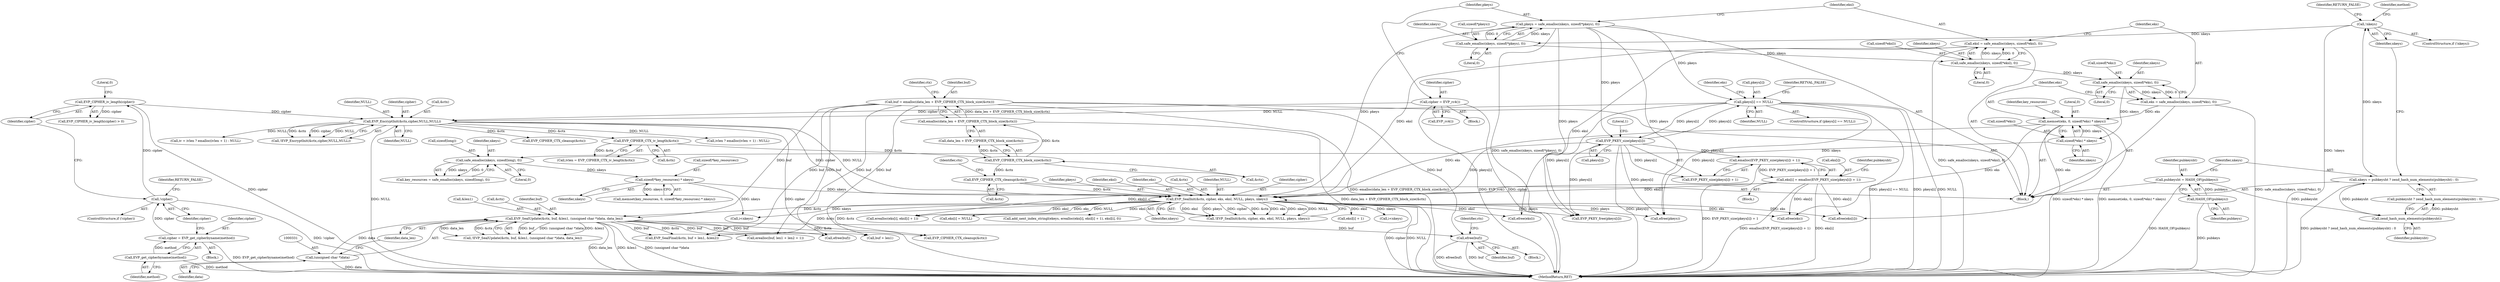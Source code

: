 digraph "0_php_89637c6b41b510c20d262c17483f582f115c66d6@API" {
"1000336" [label="(Call,efree(buf))"];
"1000300" [label="(Call,buf = emalloc(data_len + EVP_CIPHER_CTX_block_size(&ctx)))"];
"1000302" [label="(Call,emalloc(data_len + EVP_CIPHER_CTX_block_size(&ctx)))"];
"1000305" [label="(Call,EVP_CIPHER_CTX_block_size(&ctx))"];
"1000288" [label="(Call,EVP_CIPHER_CTX_iv_length(&ctx))"];
"1000274" [label="(Call,EVP_EncryptInit(&ctx,cipher,NULL,NULL))"];
"1000177" [label="(Call,cipher = EVP_rc4())"];
"1000170" [label="(Call,EVP_CIPHER_iv_length(cipher))"];
"1000164" [label="(Call,!cipher)"];
"1000159" [label="(Call,cipher = EVP_get_cipherbyname(method))"];
"1000161" [label="(Call,EVP_get_cipherbyname(method))"];
"1000247" [label="(Call,pkeys[i] == NULL)"];
"1000180" [label="(Call,pkeys = safe_emalloc(nkeys, sizeof(*pkeys), 0))"];
"1000182" [label="(Call,safe_emalloc(nkeys, sizeof(*pkeys), 0))"];
"1000152" [label="(Call,!nkeys)"];
"1000144" [label="(Call,nkeys = pubkeysht ? zend_hash_num_elements(pubkeysht) : 0)"];
"1000148" [label="(Call,zend_hash_num_elements(pubkeysht))"];
"1000140" [label="(Call,pubkeysht = HASH_OF(pubkeys))"];
"1000142" [label="(Call,HASH_OF(pubkeys))"];
"1000261" [label="(Call,EVP_PKEY_size(pkeys[i]))"];
"1000324" [label="(Call,EVP_SealUpdate(&ctx, buf, &len1, (unsigned char *)data, data_len))"];
"1000314" [label="(Call,EVP_SealInit(&ctx, cipher, eks, eksl, NULL, pkeys, nkeys))"];
"1000308" [label="(Call,EVP_CIPHER_CTX_cleanup(&ctx))"];
"1000204" [label="(Call,memset(eks, 0, sizeof(*eks) * nkeys))"];
"1000196" [label="(Call,eks = safe_emalloc(nkeys, sizeof(*eks), 0))"];
"1000198" [label="(Call,safe_emalloc(nkeys, sizeof(*eks), 0))"];
"1000190" [label="(Call,safe_emalloc(nkeys, sizeof(*eksl), 0))"];
"1000207" [label="(Call,sizeof(*eks) * nkeys)"];
"1000255" [label="(Call,eks[i] = emalloc(EVP_PKEY_size(pkeys[i]) + 1))"];
"1000259" [label="(Call,emalloc(EVP_PKEY_size(pkeys[i]) + 1))"];
"1000188" [label="(Call,eksl = safe_emalloc(nkeys, sizeof(*eksl), 0))"];
"1000222" [label="(Call,sizeof(*key_resources) * nkeys)"];
"1000214" [label="(Call,safe_emalloc(nkeys, sizeof(long), 0))"];
"1000330" [label="(Call,(unsigned char *)data)"];
"1000205" [label="(Identifier,eks)"];
"1000142" [label="(Call,HASH_OF(pubkeys))"];
"1000148" [label="(Call,zend_hash_num_elements(pubkeysht))"];
"1000333" [label="(Identifier,data_len)"];
"1000195" [label="(Literal,0)"];
"1000315" [label="(Call,&ctx)"];
"1000316" [label="(Identifier,ctx)"];
"1000155" [label="(Identifier,RETURN_FALSE)"];
"1000169" [label="(Call,EVP_CIPHER_iv_length(cipher) > 0)"];
"1000345" [label="(Call,buf + len1)"];
"1000320" [label="(Identifier,NULL)"];
"1000293" [label="(Call,ivlen ? emalloc(ivlen + 1) : NULL)"];
"1000328" [label="(Call,&len1)"];
"1000422" [label="(Call,eks[i] = NULL)"];
"1000413" [label="(Call,eksl[i] + 1)"];
"1000218" [label="(Literal,0)"];
"1000152" [label="(Call,!nkeys)"];
"1000317" [label="(Identifier,cipher)"];
"1000259" [label="(Call,emalloc(EVP_PKEY_size(pkeys[i]) + 1))"];
"1000219" [label="(Call,memset(key_resources, 0, sizeof(*key_resources) * nkeys))"];
"1000161" [label="(Call,EVP_get_cipherbyname(method))"];
"1000334" [label="(Block,)"];
"1000177" [label="(Call,cipher = EVP_rc4())"];
"1000305" [label="(Call,EVP_CIPHER_CTX_block_size(&ctx))"];
"1000204" [label="(Call,memset(eks, 0, sizeof(*eks) * nkeys))"];
"1000107" [label="(Block,)"];
"1000248" [label="(Call,pkeys[i])"];
"1000207" [label="(Call,sizeof(*eks) * nkeys)"];
"1000392" [label="(Call,i<nkeys)"];
"1000291" [label="(Call,iv = ivlen ? emalloc(ivlen + 1) : NULL)"];
"1000498" [label="(Call,efree(eksl))"];
"1000273" [label="(Call,!EVP_EncryptInit(&ctx,cipher,NULL,NULL))"];
"1000407" [label="(Call,add_next_index_stringl(ekeys, erealloc(eks[i], eksl[i] + 1), eksl[i], 0))"];
"1000191" [label="(Identifier,nkeys)"];
"1000167" [label="(Identifier,RETURN_FALSE)"];
"1000157" [label="(Identifier,method)"];
"1000251" [label="(Identifier,NULL)"];
"1000172" [label="(Literal,0)"];
"1000300" [label="(Call,buf = emalloc(data_len + EVP_CIPHER_CTX_block_size(&ctx)))"];
"1000368" [label="(Call,erealloc(buf, len1 + len2 + 1))"];
"1000336" [label="(Call,efree(buf))"];
"1000190" [label="(Call,safe_emalloc(nkeys, sizeof(*eksl), 0))"];
"1000321" [label="(Identifier,pkeys)"];
"1000176" [label="(Block,)"];
"1000182" [label="(Call,safe_emalloc(nkeys, sizeof(*pkeys), 0))"];
"1000253" [label="(Identifier,RETVAL_FALSE)"];
"1000203" [label="(Literal,0)"];
"1000496" [label="(Call,efree(eks))"];
"1000342" [label="(Call,EVP_SealFinal(&ctx, buf + len1, &len2))"];
"1000211" [label="(Identifier,nkeys)"];
"1000171" [label="(Identifier,cipher)"];
"1000323" [label="(Call,!EVP_SealUpdate(&ctx, buf, &len1, (unsigned char *)data, data_len))"];
"1000162" [label="(Identifier,method)"];
"1000187" [label="(Literal,0)"];
"1000200" [label="(Call,sizeof(*eks))"];
"1000267" [label="(Identifier,pubkeysht)"];
"1000288" [label="(Call,EVP_CIPHER_CTX_iv_length(&ctx))"];
"1000337" [label="(Identifier,buf)"];
"1000153" [label="(Identifier,nkeys)"];
"1000160" [label="(Identifier,cipher)"];
"1000164" [label="(Call,!cipher)"];
"1000222" [label="(Call,sizeof(*key_resources) * nkeys)"];
"1000165" [label="(Identifier,cipher)"];
"1000199" [label="(Identifier,nkeys)"];
"1000146" [label="(Call,pubkeysht ? zend_hash_num_elements(pubkeysht) : 0)"];
"1000255" [label="(Call,eks[i] = emalloc(EVP_PKEY_size(pkeys[i]) + 1))"];
"1000314" [label="(Call,EVP_SealInit(&ctx, cipher, eks, eksl, NULL, pkeys, nkeys))"];
"1000188" [label="(Call,eksl = safe_emalloc(nkeys, sizeof(*eksl), 0))"];
"1000197" [label="(Identifier,eks)"];
"1000306" [label="(Call,&ctx)"];
"1000274" [label="(Call,EVP_EncryptInit(&ctx,cipher,NULL,NULL))"];
"1000330" [label="(Call,(unsigned char *)data)"];
"1000325" [label="(Call,&ctx)"];
"1000301" [label="(Identifier,buf)"];
"1000327" [label="(Identifier,buf)"];
"1000322" [label="(Identifier,nkeys)"];
"1000226" [label="(Identifier,nkeys)"];
"1000170" [label="(Call,EVP_CIPHER_iv_length(cipher))"];
"1000206" [label="(Literal,0)"];
"1000277" [label="(Identifier,cipher)"];
"1000159" [label="(Call,cipher = EVP_get_cipherbyname(method))"];
"1000192" [label="(Call,sizeof(*eksl))"];
"1000140" [label="(Call,pubkeysht = HASH_OF(pubkeys))"];
"1000257" [label="(Identifier,eks)"];
"1000145" [label="(Identifier,nkeys)"];
"1000265" [label="(Literal,1)"];
"1000181" [label="(Identifier,pkeys)"];
"1000180" [label="(Call,pkeys = safe_emalloc(nkeys, sizeof(*pkeys), 0))"];
"1000262" [label="(Call,pkeys[i])"];
"1000455" [label="(Call,efree(buf))"];
"1000215" [label="(Identifier,nkeys)"];
"1000319" [label="(Identifier,eksl)"];
"1000198" [label="(Call,safe_emalloc(nkeys, sizeof(*eks), 0))"];
"1000286" [label="(Call,ivlen = EVP_CIPHER_CTX_iv_length(&ctx))"];
"1000338" [label="(Call,EVP_CIPHER_CTX_cleanup(&ctx))"];
"1000158" [label="(Block,)"];
"1000469" [label="(Call,i<nkeys)"];
"1000279" [label="(Identifier,NULL)"];
"1000214" [label="(Call,safe_emalloc(nkeys, sizeof(long), 0))"];
"1000282" [label="(Call,EVP_CIPHER_CTX_cleanup(&ctx))"];
"1000189" [label="(Identifier,eksl)"];
"1000260" [label="(Call,EVP_PKEY_size(pkeys[i]) + 1)"];
"1000246" [label="(ControlStructure,if (pkeys[i] == NULL))"];
"1000309" [label="(Call,&ctx)"];
"1000245" [label="(Block,)"];
"1000261" [label="(Call,EVP_PKEY_size(pkeys[i]))"];
"1000340" [label="(Identifier,ctx)"];
"1000208" [label="(Call,sizeof(*eks))"];
"1000275" [label="(Call,&ctx)"];
"1000163" [label="(ControlStructure,if (!cipher))"];
"1000278" [label="(Identifier,NULL)"];
"1000149" [label="(Identifier,pubkeysht)"];
"1000318" [label="(Identifier,eks)"];
"1000196" [label="(Call,eks = safe_emalloc(nkeys, sizeof(*eks), 0))"];
"1000256" [label="(Call,eks[i])"];
"1000504" [label="(MethodReturn,RET)"];
"1000302" [label="(Call,emalloc(data_len + EVP_CIPHER_CTX_block_size(&ctx)))"];
"1000179" [label="(Call,EVP_rc4())"];
"1000216" [label="(Call,sizeof(long))"];
"1000409" [label="(Call,erealloc(eks[i], eksl[i] + 1))"];
"1000483" [label="(Call,EVP_PKEY_free(pkeys[i]))"];
"1000178" [label="(Identifier,cipher)"];
"1000213" [label="(Identifier,key_resources)"];
"1000313" [label="(Call,!EVP_SealInit(&ctx, cipher, eks, eksl, NULL, pkeys, nkeys))"];
"1000324" [label="(Call,EVP_SealUpdate(&ctx, buf, &len1, (unsigned char *)data, data_len))"];
"1000308" [label="(Call,EVP_CIPHER_CTX_cleanup(&ctx))"];
"1000151" [label="(ControlStructure,if (!nkeys))"];
"1000144" [label="(Call,nkeys = pubkeysht ? zend_hash_num_elements(pubkeysht) : 0)"];
"1000143" [label="(Identifier,pubkeys)"];
"1000289" [label="(Call,&ctx)"];
"1000212" [label="(Call,key_resources = safe_emalloc(nkeys, sizeof(long), 0))"];
"1000141" [label="(Identifier,pubkeysht)"];
"1000310" [label="(Identifier,ctx)"];
"1000332" [label="(Identifier,data)"];
"1000492" [label="(Call,efree(eks[i]))"];
"1000303" [label="(Call,data_len + EVP_CIPHER_CTX_block_size(&ctx))"];
"1000500" [label="(Call,efree(pkeys))"];
"1000247" [label="(Call,pkeys[i] == NULL)"];
"1000184" [label="(Call,sizeof(*pkeys))"];
"1000223" [label="(Call,sizeof(*key_resources))"];
"1000183" [label="(Identifier,nkeys)"];
"1000336" -> "1000334"  [label="AST: "];
"1000336" -> "1000337"  [label="CFG: "];
"1000337" -> "1000336"  [label="AST: "];
"1000340" -> "1000336"  [label="CFG: "];
"1000336" -> "1000504"  [label="DDG: efree(buf)"];
"1000336" -> "1000504"  [label="DDG: buf"];
"1000300" -> "1000336"  [label="DDG: buf"];
"1000324" -> "1000336"  [label="DDG: buf"];
"1000300" -> "1000107"  [label="AST: "];
"1000300" -> "1000302"  [label="CFG: "];
"1000301" -> "1000300"  [label="AST: "];
"1000302" -> "1000300"  [label="AST: "];
"1000310" -> "1000300"  [label="CFG: "];
"1000300" -> "1000504"  [label="DDG: emalloc(data_len + EVP_CIPHER_CTX_block_size(&ctx))"];
"1000302" -> "1000300"  [label="DDG: data_len + EVP_CIPHER_CTX_block_size(&ctx)"];
"1000300" -> "1000324"  [label="DDG: buf"];
"1000300" -> "1000342"  [label="DDG: buf"];
"1000300" -> "1000345"  [label="DDG: buf"];
"1000300" -> "1000368"  [label="DDG: buf"];
"1000300" -> "1000455"  [label="DDG: buf"];
"1000302" -> "1000303"  [label="CFG: "];
"1000303" -> "1000302"  [label="AST: "];
"1000302" -> "1000504"  [label="DDG: data_len + EVP_CIPHER_CTX_block_size(&ctx)"];
"1000305" -> "1000302"  [label="DDG: &ctx"];
"1000305" -> "1000303"  [label="AST: "];
"1000305" -> "1000306"  [label="CFG: "];
"1000306" -> "1000305"  [label="AST: "];
"1000303" -> "1000305"  [label="CFG: "];
"1000305" -> "1000303"  [label="DDG: &ctx"];
"1000288" -> "1000305"  [label="DDG: &ctx"];
"1000305" -> "1000308"  [label="DDG: &ctx"];
"1000288" -> "1000286"  [label="AST: "];
"1000288" -> "1000289"  [label="CFG: "];
"1000289" -> "1000288"  [label="AST: "];
"1000286" -> "1000288"  [label="CFG: "];
"1000288" -> "1000286"  [label="DDG: &ctx"];
"1000274" -> "1000288"  [label="DDG: &ctx"];
"1000274" -> "1000273"  [label="AST: "];
"1000274" -> "1000279"  [label="CFG: "];
"1000275" -> "1000274"  [label="AST: "];
"1000277" -> "1000274"  [label="AST: "];
"1000278" -> "1000274"  [label="AST: "];
"1000279" -> "1000274"  [label="AST: "];
"1000273" -> "1000274"  [label="CFG: "];
"1000274" -> "1000504"  [label="DDG: NULL"];
"1000274" -> "1000504"  [label="DDG: cipher"];
"1000274" -> "1000273"  [label="DDG: &ctx"];
"1000274" -> "1000273"  [label="DDG: cipher"];
"1000274" -> "1000273"  [label="DDG: NULL"];
"1000177" -> "1000274"  [label="DDG: cipher"];
"1000170" -> "1000274"  [label="DDG: cipher"];
"1000247" -> "1000274"  [label="DDG: NULL"];
"1000274" -> "1000282"  [label="DDG: &ctx"];
"1000274" -> "1000291"  [label="DDG: NULL"];
"1000274" -> "1000293"  [label="DDG: NULL"];
"1000274" -> "1000314"  [label="DDG: cipher"];
"1000274" -> "1000314"  [label="DDG: NULL"];
"1000177" -> "1000176"  [label="AST: "];
"1000177" -> "1000179"  [label="CFG: "];
"1000178" -> "1000177"  [label="AST: "];
"1000179" -> "1000177"  [label="AST: "];
"1000181" -> "1000177"  [label="CFG: "];
"1000177" -> "1000504"  [label="DDG: cipher"];
"1000177" -> "1000504"  [label="DDG: EVP_rc4()"];
"1000170" -> "1000169"  [label="AST: "];
"1000170" -> "1000171"  [label="CFG: "];
"1000171" -> "1000170"  [label="AST: "];
"1000172" -> "1000170"  [label="CFG: "];
"1000170" -> "1000504"  [label="DDG: cipher"];
"1000170" -> "1000169"  [label="DDG: cipher"];
"1000164" -> "1000170"  [label="DDG: cipher"];
"1000164" -> "1000163"  [label="AST: "];
"1000164" -> "1000165"  [label="CFG: "];
"1000165" -> "1000164"  [label="AST: "];
"1000167" -> "1000164"  [label="CFG: "];
"1000171" -> "1000164"  [label="CFG: "];
"1000164" -> "1000504"  [label="DDG: !cipher"];
"1000159" -> "1000164"  [label="DDG: cipher"];
"1000159" -> "1000158"  [label="AST: "];
"1000159" -> "1000161"  [label="CFG: "];
"1000160" -> "1000159"  [label="AST: "];
"1000161" -> "1000159"  [label="AST: "];
"1000165" -> "1000159"  [label="CFG: "];
"1000159" -> "1000504"  [label="DDG: EVP_get_cipherbyname(method)"];
"1000161" -> "1000159"  [label="DDG: method"];
"1000161" -> "1000162"  [label="CFG: "];
"1000162" -> "1000161"  [label="AST: "];
"1000161" -> "1000504"  [label="DDG: method"];
"1000247" -> "1000246"  [label="AST: "];
"1000247" -> "1000251"  [label="CFG: "];
"1000248" -> "1000247"  [label="AST: "];
"1000251" -> "1000247"  [label="AST: "];
"1000253" -> "1000247"  [label="CFG: "];
"1000257" -> "1000247"  [label="CFG: "];
"1000247" -> "1000504"  [label="DDG: pkeys[i]"];
"1000247" -> "1000504"  [label="DDG: NULL"];
"1000247" -> "1000504"  [label="DDG: pkeys[i] == NULL"];
"1000180" -> "1000247"  [label="DDG: pkeys"];
"1000261" -> "1000247"  [label="DDG: pkeys[i]"];
"1000247" -> "1000261"  [label="DDG: pkeys[i]"];
"1000247" -> "1000483"  [label="DDG: pkeys[i]"];
"1000247" -> "1000500"  [label="DDG: pkeys[i]"];
"1000180" -> "1000107"  [label="AST: "];
"1000180" -> "1000182"  [label="CFG: "];
"1000181" -> "1000180"  [label="AST: "];
"1000182" -> "1000180"  [label="AST: "];
"1000189" -> "1000180"  [label="CFG: "];
"1000180" -> "1000504"  [label="DDG: safe_emalloc(nkeys, sizeof(*pkeys), 0)"];
"1000182" -> "1000180"  [label="DDG: nkeys"];
"1000182" -> "1000180"  [label="DDG: 0"];
"1000180" -> "1000261"  [label="DDG: pkeys"];
"1000180" -> "1000314"  [label="DDG: pkeys"];
"1000180" -> "1000483"  [label="DDG: pkeys"];
"1000180" -> "1000500"  [label="DDG: pkeys"];
"1000182" -> "1000187"  [label="CFG: "];
"1000183" -> "1000182"  [label="AST: "];
"1000184" -> "1000182"  [label="AST: "];
"1000187" -> "1000182"  [label="AST: "];
"1000152" -> "1000182"  [label="DDG: nkeys"];
"1000182" -> "1000190"  [label="DDG: nkeys"];
"1000152" -> "1000151"  [label="AST: "];
"1000152" -> "1000153"  [label="CFG: "];
"1000153" -> "1000152"  [label="AST: "];
"1000155" -> "1000152"  [label="CFG: "];
"1000157" -> "1000152"  [label="CFG: "];
"1000152" -> "1000504"  [label="DDG: !nkeys"];
"1000144" -> "1000152"  [label="DDG: nkeys"];
"1000144" -> "1000107"  [label="AST: "];
"1000144" -> "1000146"  [label="CFG: "];
"1000145" -> "1000144"  [label="AST: "];
"1000146" -> "1000144"  [label="AST: "];
"1000153" -> "1000144"  [label="CFG: "];
"1000144" -> "1000504"  [label="DDG: pubkeysht ? zend_hash_num_elements(pubkeysht) : 0"];
"1000148" -> "1000144"  [label="DDG: pubkeysht"];
"1000148" -> "1000146"  [label="AST: "];
"1000148" -> "1000149"  [label="CFG: "];
"1000149" -> "1000148"  [label="AST: "];
"1000146" -> "1000148"  [label="CFG: "];
"1000148" -> "1000146"  [label="DDG: pubkeysht"];
"1000140" -> "1000148"  [label="DDG: pubkeysht"];
"1000140" -> "1000107"  [label="AST: "];
"1000140" -> "1000142"  [label="CFG: "];
"1000141" -> "1000140"  [label="AST: "];
"1000142" -> "1000140"  [label="AST: "];
"1000145" -> "1000140"  [label="CFG: "];
"1000140" -> "1000504"  [label="DDG: HASH_OF(pubkeys)"];
"1000142" -> "1000140"  [label="DDG: pubkeys"];
"1000142" -> "1000143"  [label="CFG: "];
"1000143" -> "1000142"  [label="AST: "];
"1000142" -> "1000504"  [label="DDG: pubkeys"];
"1000261" -> "1000260"  [label="AST: "];
"1000261" -> "1000262"  [label="CFG: "];
"1000262" -> "1000261"  [label="AST: "];
"1000265" -> "1000261"  [label="CFG: "];
"1000261" -> "1000504"  [label="DDG: pkeys[i]"];
"1000261" -> "1000259"  [label="DDG: pkeys[i]"];
"1000261" -> "1000260"  [label="DDG: pkeys[i]"];
"1000261" -> "1000314"  [label="DDG: pkeys[i]"];
"1000261" -> "1000483"  [label="DDG: pkeys[i]"];
"1000261" -> "1000500"  [label="DDG: pkeys[i]"];
"1000324" -> "1000323"  [label="AST: "];
"1000324" -> "1000333"  [label="CFG: "];
"1000325" -> "1000324"  [label="AST: "];
"1000327" -> "1000324"  [label="AST: "];
"1000328" -> "1000324"  [label="AST: "];
"1000330" -> "1000324"  [label="AST: "];
"1000333" -> "1000324"  [label="AST: "];
"1000323" -> "1000324"  [label="CFG: "];
"1000324" -> "1000504"  [label="DDG: data_len"];
"1000324" -> "1000504"  [label="DDG: &len1"];
"1000324" -> "1000504"  [label="DDG: (unsigned char *)data"];
"1000324" -> "1000323"  [label="DDG: buf"];
"1000324" -> "1000323"  [label="DDG: (unsigned char *)data"];
"1000324" -> "1000323"  [label="DDG: &len1"];
"1000324" -> "1000323"  [label="DDG: data_len"];
"1000324" -> "1000323"  [label="DDG: &ctx"];
"1000314" -> "1000324"  [label="DDG: &ctx"];
"1000330" -> "1000324"  [label="DDG: data"];
"1000324" -> "1000338"  [label="DDG: &ctx"];
"1000324" -> "1000342"  [label="DDG: &ctx"];
"1000324" -> "1000342"  [label="DDG: buf"];
"1000324" -> "1000345"  [label="DDG: buf"];
"1000324" -> "1000368"  [label="DDG: buf"];
"1000324" -> "1000455"  [label="DDG: buf"];
"1000314" -> "1000313"  [label="AST: "];
"1000314" -> "1000322"  [label="CFG: "];
"1000315" -> "1000314"  [label="AST: "];
"1000317" -> "1000314"  [label="AST: "];
"1000318" -> "1000314"  [label="AST: "];
"1000319" -> "1000314"  [label="AST: "];
"1000320" -> "1000314"  [label="AST: "];
"1000321" -> "1000314"  [label="AST: "];
"1000322" -> "1000314"  [label="AST: "];
"1000313" -> "1000314"  [label="CFG: "];
"1000314" -> "1000504"  [label="DDG: NULL"];
"1000314" -> "1000504"  [label="DDG: cipher"];
"1000314" -> "1000313"  [label="DDG: eksl"];
"1000314" -> "1000313"  [label="DDG: pkeys"];
"1000314" -> "1000313"  [label="DDG: cipher"];
"1000314" -> "1000313"  [label="DDG: &ctx"];
"1000314" -> "1000313"  [label="DDG: eks"];
"1000314" -> "1000313"  [label="DDG: nkeys"];
"1000314" -> "1000313"  [label="DDG: NULL"];
"1000308" -> "1000314"  [label="DDG: &ctx"];
"1000204" -> "1000314"  [label="DDG: eks"];
"1000255" -> "1000314"  [label="DDG: eks[i]"];
"1000188" -> "1000314"  [label="DDG: eksl"];
"1000222" -> "1000314"  [label="DDG: nkeys"];
"1000314" -> "1000338"  [label="DDG: &ctx"];
"1000314" -> "1000342"  [label="DDG: &ctx"];
"1000314" -> "1000392"  [label="DDG: nkeys"];
"1000314" -> "1000409"  [label="DDG: eks"];
"1000314" -> "1000409"  [label="DDG: eksl"];
"1000314" -> "1000413"  [label="DDG: eksl"];
"1000314" -> "1000407"  [label="DDG: eksl"];
"1000314" -> "1000422"  [label="DDG: NULL"];
"1000314" -> "1000469"  [label="DDG: nkeys"];
"1000314" -> "1000483"  [label="DDG: pkeys"];
"1000314" -> "1000492"  [label="DDG: eks"];
"1000314" -> "1000496"  [label="DDG: eks"];
"1000314" -> "1000498"  [label="DDG: eksl"];
"1000314" -> "1000500"  [label="DDG: pkeys"];
"1000308" -> "1000107"  [label="AST: "];
"1000308" -> "1000309"  [label="CFG: "];
"1000309" -> "1000308"  [label="AST: "];
"1000316" -> "1000308"  [label="CFG: "];
"1000204" -> "1000107"  [label="AST: "];
"1000204" -> "1000207"  [label="CFG: "];
"1000205" -> "1000204"  [label="AST: "];
"1000206" -> "1000204"  [label="AST: "];
"1000207" -> "1000204"  [label="AST: "];
"1000213" -> "1000204"  [label="CFG: "];
"1000204" -> "1000504"  [label="DDG: sizeof(*eks) * nkeys"];
"1000204" -> "1000504"  [label="DDG: memset(eks, 0, sizeof(*eks) * nkeys)"];
"1000196" -> "1000204"  [label="DDG: eks"];
"1000207" -> "1000204"  [label="DDG: nkeys"];
"1000204" -> "1000492"  [label="DDG: eks"];
"1000204" -> "1000496"  [label="DDG: eks"];
"1000196" -> "1000107"  [label="AST: "];
"1000196" -> "1000198"  [label="CFG: "];
"1000197" -> "1000196"  [label="AST: "];
"1000198" -> "1000196"  [label="AST: "];
"1000205" -> "1000196"  [label="CFG: "];
"1000196" -> "1000504"  [label="DDG: safe_emalloc(nkeys, sizeof(*eks), 0)"];
"1000198" -> "1000196"  [label="DDG: nkeys"];
"1000198" -> "1000196"  [label="DDG: 0"];
"1000198" -> "1000203"  [label="CFG: "];
"1000199" -> "1000198"  [label="AST: "];
"1000200" -> "1000198"  [label="AST: "];
"1000203" -> "1000198"  [label="AST: "];
"1000190" -> "1000198"  [label="DDG: nkeys"];
"1000198" -> "1000207"  [label="DDG: nkeys"];
"1000190" -> "1000188"  [label="AST: "];
"1000190" -> "1000195"  [label="CFG: "];
"1000191" -> "1000190"  [label="AST: "];
"1000192" -> "1000190"  [label="AST: "];
"1000195" -> "1000190"  [label="AST: "];
"1000188" -> "1000190"  [label="CFG: "];
"1000190" -> "1000188"  [label="DDG: nkeys"];
"1000190" -> "1000188"  [label="DDG: 0"];
"1000207" -> "1000211"  [label="CFG: "];
"1000208" -> "1000207"  [label="AST: "];
"1000211" -> "1000207"  [label="AST: "];
"1000207" -> "1000214"  [label="DDG: nkeys"];
"1000255" -> "1000245"  [label="AST: "];
"1000255" -> "1000259"  [label="CFG: "];
"1000256" -> "1000255"  [label="AST: "];
"1000259" -> "1000255"  [label="AST: "];
"1000267" -> "1000255"  [label="CFG: "];
"1000255" -> "1000504"  [label="DDG: emalloc(EVP_PKEY_size(pkeys[i]) + 1)"];
"1000255" -> "1000504"  [label="DDG: eks[i]"];
"1000259" -> "1000255"  [label="DDG: EVP_PKEY_size(pkeys[i]) + 1"];
"1000255" -> "1000409"  [label="DDG: eks[i]"];
"1000255" -> "1000492"  [label="DDG: eks[i]"];
"1000255" -> "1000496"  [label="DDG: eks[i]"];
"1000259" -> "1000260"  [label="CFG: "];
"1000260" -> "1000259"  [label="AST: "];
"1000259" -> "1000504"  [label="DDG: EVP_PKEY_size(pkeys[i]) + 1"];
"1000188" -> "1000107"  [label="AST: "];
"1000189" -> "1000188"  [label="AST: "];
"1000197" -> "1000188"  [label="CFG: "];
"1000188" -> "1000504"  [label="DDG: safe_emalloc(nkeys, sizeof(*eksl), 0)"];
"1000188" -> "1000498"  [label="DDG: eksl"];
"1000222" -> "1000219"  [label="AST: "];
"1000222" -> "1000226"  [label="CFG: "];
"1000223" -> "1000222"  [label="AST: "];
"1000226" -> "1000222"  [label="AST: "];
"1000219" -> "1000222"  [label="CFG: "];
"1000222" -> "1000219"  [label="DDG: nkeys"];
"1000214" -> "1000222"  [label="DDG: nkeys"];
"1000222" -> "1000469"  [label="DDG: nkeys"];
"1000214" -> "1000212"  [label="AST: "];
"1000214" -> "1000218"  [label="CFG: "];
"1000215" -> "1000214"  [label="AST: "];
"1000216" -> "1000214"  [label="AST: "];
"1000218" -> "1000214"  [label="AST: "];
"1000212" -> "1000214"  [label="CFG: "];
"1000214" -> "1000212"  [label="DDG: nkeys"];
"1000214" -> "1000212"  [label="DDG: 0"];
"1000330" -> "1000332"  [label="CFG: "];
"1000331" -> "1000330"  [label="AST: "];
"1000332" -> "1000330"  [label="AST: "];
"1000333" -> "1000330"  [label="CFG: "];
"1000330" -> "1000504"  [label="DDG: data"];
}
